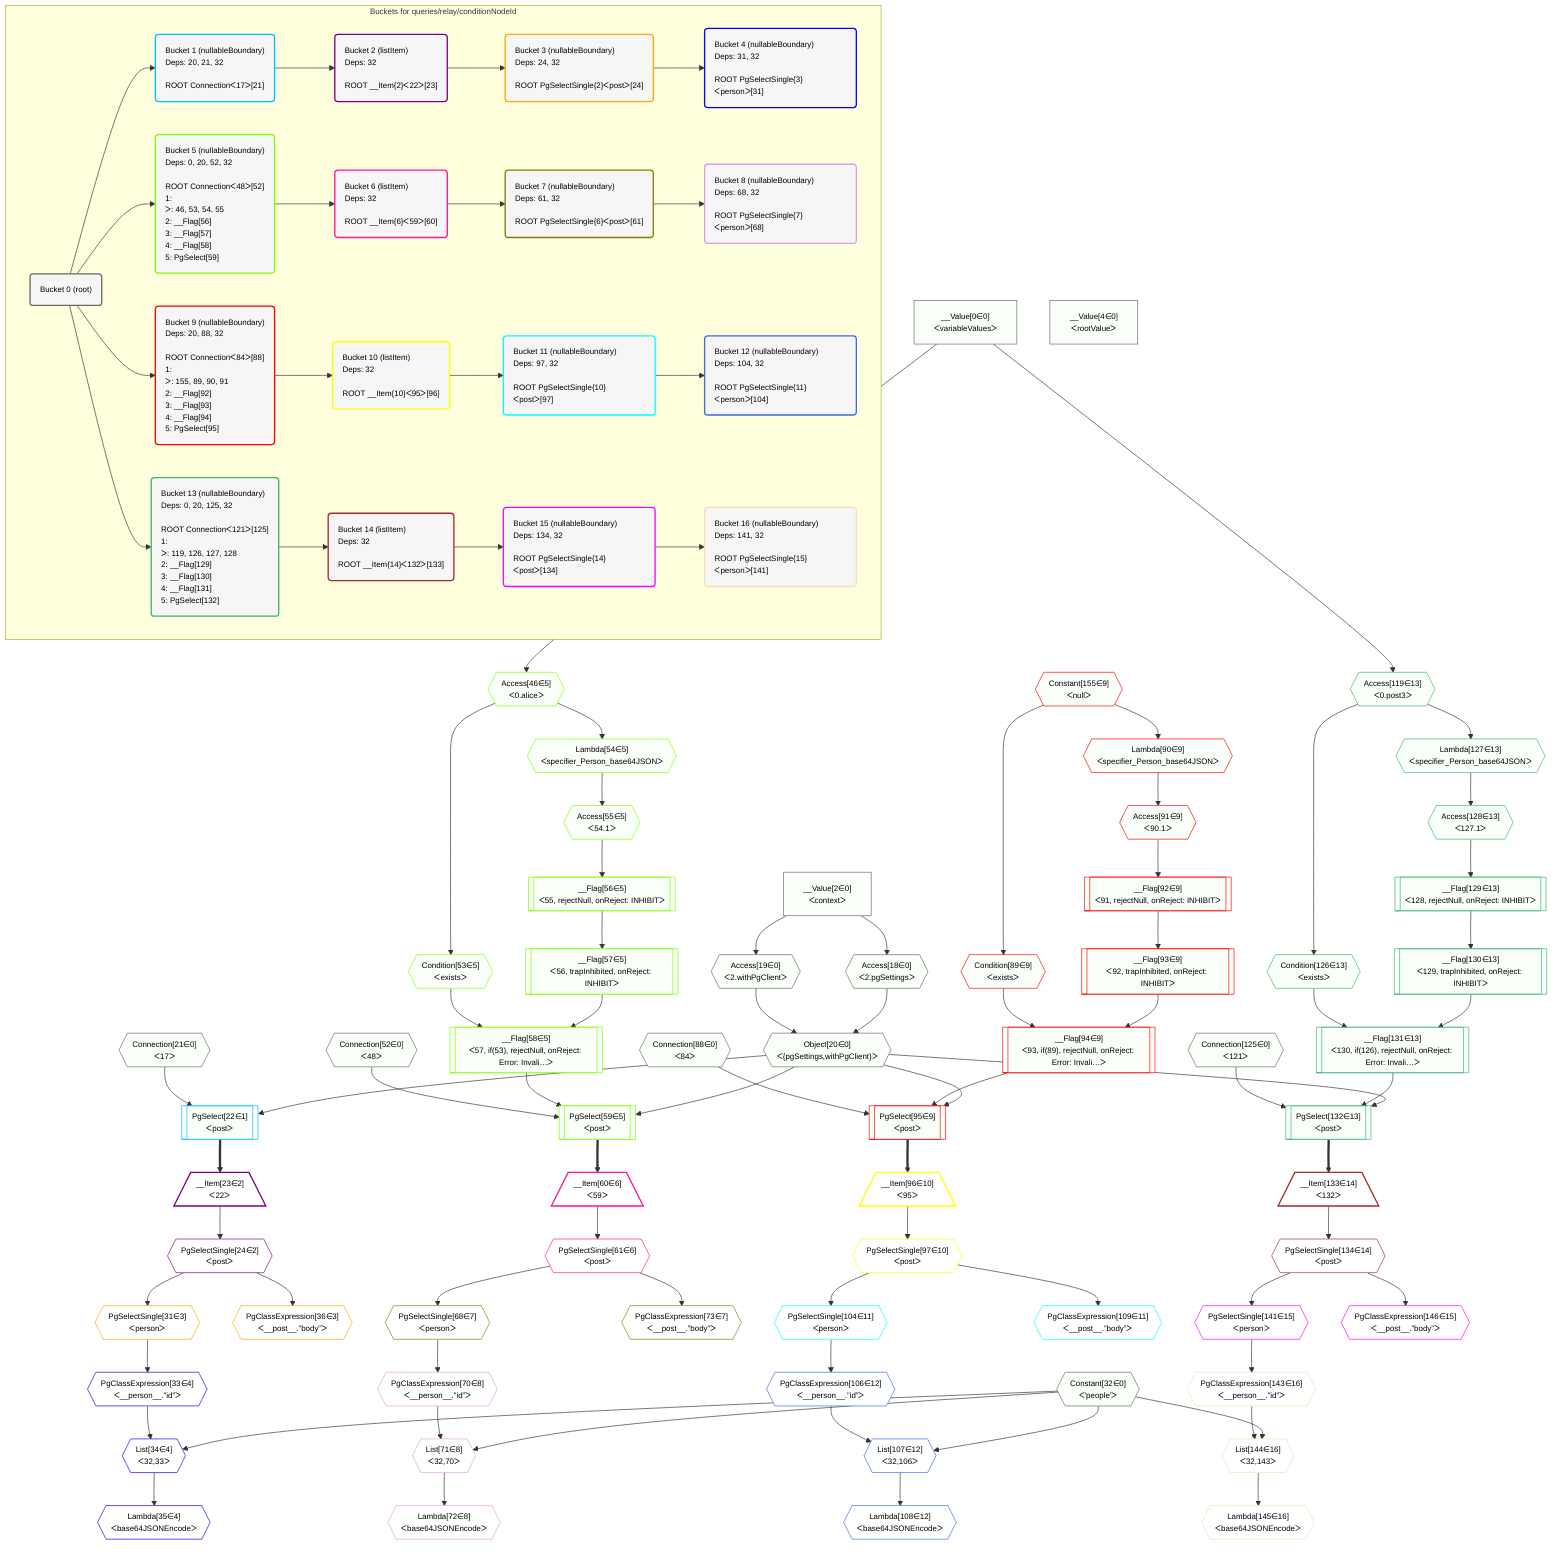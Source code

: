 %%{init: {'themeVariables': { 'fontSize': '12px'}}}%%
graph TD
    classDef path fill:#eee,stroke:#000,color:#000
    classDef plan fill:#fff,stroke-width:1px,color:#000
    classDef itemplan fill:#fff,stroke-width:2px,color:#000
    classDef unbatchedplan fill:#dff,stroke-width:1px,color:#000
    classDef sideeffectplan fill:#fcc,stroke-width:2px,color:#000
    classDef bucket fill:#f6f6f6,color:#000,stroke-width:2px,text-align:left


    %% plan dependencies
    Object20{{"Object[20∈0]<br />ᐸ{pgSettings,withPgClient}ᐳ"}}:::plan
    Access18{{"Access[18∈0]<br />ᐸ2.pgSettingsᐳ"}}:::plan
    Access19{{"Access[19∈0]<br />ᐸ2.withPgClientᐳ"}}:::plan
    Access18 & Access19 --> Object20
    __Value2["__Value[2∈0]<br />ᐸcontextᐳ"]:::plan
    __Value2 --> Access18
    __Value2 --> Access19
    __Value0["__Value[0∈0]<br />ᐸvariableValuesᐳ"]:::plan
    __Value4["__Value[4∈0]<br />ᐸrootValueᐳ"]:::plan
    Connection21{{"Connection[21∈0]<br />ᐸ17ᐳ"}}:::plan
    Constant32{{"Constant[32∈0]<br />ᐸ'people'ᐳ"}}:::plan
    Connection52{{"Connection[52∈0]<br />ᐸ48ᐳ"}}:::plan
    Connection88{{"Connection[88∈0]<br />ᐸ84ᐳ"}}:::plan
    Connection125{{"Connection[125∈0]<br />ᐸ121ᐳ"}}:::plan
    PgSelect22[["PgSelect[22∈1]<br />ᐸpostᐳ"]]:::plan
    Object20 & Connection21 --> PgSelect22
    __Item23[/"__Item[23∈2]<br />ᐸ22ᐳ"\]:::itemplan
    PgSelect22 ==> __Item23
    PgSelectSingle24{{"PgSelectSingle[24∈2]<br />ᐸpostᐳ"}}:::plan
    __Item23 --> PgSelectSingle24
    PgSelectSingle31{{"PgSelectSingle[31∈3]<br />ᐸpersonᐳ"}}:::plan
    PgSelectSingle24 --> PgSelectSingle31
    PgClassExpression36{{"PgClassExpression[36∈3]<br />ᐸ__post__.”body”ᐳ"}}:::plan
    PgSelectSingle24 --> PgClassExpression36
    List34{{"List[34∈4]<br />ᐸ32,33ᐳ"}}:::plan
    PgClassExpression33{{"PgClassExpression[33∈4]<br />ᐸ__person__.”id”ᐳ"}}:::plan
    Constant32 & PgClassExpression33 --> List34
    PgSelectSingle31 --> PgClassExpression33
    Lambda35{{"Lambda[35∈4]<br />ᐸbase64JSONEncodeᐳ"}}:::plan
    List34 --> Lambda35
    PgSelect59[["PgSelect[59∈5]<br />ᐸpostᐳ"]]:::plan
    __Flag58[["__Flag[58∈5]<br />ᐸ57, if(53), rejectNull, onReject: Error: Invali…ᐳ"]]:::plan
    Object20 & __Flag58 & Connection52 --> PgSelect59
    __Flag57[["__Flag[57∈5]<br />ᐸ56, trapInhibited, onReject: INHIBITᐳ"]]:::plan
    Condition53{{"Condition[53∈5]<br />ᐸexistsᐳ"}}:::plan
    __Flag57 & Condition53 --> __Flag58
    Access46{{"Access[46∈5]<br />ᐸ0.aliceᐳ"}}:::plan
    __Value0 --> Access46
    Access46 --> Condition53
    Lambda54{{"Lambda[54∈5]<br />ᐸspecifier_Person_base64JSONᐳ"}}:::plan
    Access46 --> Lambda54
    Access55{{"Access[55∈5]<br />ᐸ54.1ᐳ"}}:::plan
    Lambda54 --> Access55
    __Flag56[["__Flag[56∈5]<br />ᐸ55, rejectNull, onReject: INHIBITᐳ"]]:::plan
    Access55 --> __Flag56
    __Flag56 --> __Flag57
    __Item60[/"__Item[60∈6]<br />ᐸ59ᐳ"\]:::itemplan
    PgSelect59 ==> __Item60
    PgSelectSingle61{{"PgSelectSingle[61∈6]<br />ᐸpostᐳ"}}:::plan
    __Item60 --> PgSelectSingle61
    PgSelectSingle68{{"PgSelectSingle[68∈7]<br />ᐸpersonᐳ"}}:::plan
    PgSelectSingle61 --> PgSelectSingle68
    PgClassExpression73{{"PgClassExpression[73∈7]<br />ᐸ__post__.”body”ᐳ"}}:::plan
    PgSelectSingle61 --> PgClassExpression73
    List71{{"List[71∈8]<br />ᐸ32,70ᐳ"}}:::plan
    PgClassExpression70{{"PgClassExpression[70∈8]<br />ᐸ__person__.”id”ᐳ"}}:::plan
    Constant32 & PgClassExpression70 --> List71
    PgSelectSingle68 --> PgClassExpression70
    Lambda72{{"Lambda[72∈8]<br />ᐸbase64JSONEncodeᐳ"}}:::plan
    List71 --> Lambda72
    PgSelect95[["PgSelect[95∈9]<br />ᐸpostᐳ"]]:::plan
    __Flag94[["__Flag[94∈9]<br />ᐸ93, if(89), rejectNull, onReject: Error: Invali…ᐳ"]]:::plan
    Object20 & __Flag94 & Connection88 --> PgSelect95
    __Flag93[["__Flag[93∈9]<br />ᐸ92, trapInhibited, onReject: INHIBITᐳ"]]:::plan
    Condition89{{"Condition[89∈9]<br />ᐸexistsᐳ"}}:::plan
    __Flag93 & Condition89 --> __Flag94
    Constant155{{"Constant[155∈9]<br />ᐸnullᐳ"}}:::plan
    Constant155 --> Condition89
    Lambda90{{"Lambda[90∈9]<br />ᐸspecifier_Person_base64JSONᐳ"}}:::plan
    Constant155 --> Lambda90
    Access91{{"Access[91∈9]<br />ᐸ90.1ᐳ"}}:::plan
    Lambda90 --> Access91
    __Flag92[["__Flag[92∈9]<br />ᐸ91, rejectNull, onReject: INHIBITᐳ"]]:::plan
    Access91 --> __Flag92
    __Flag92 --> __Flag93
    __Item96[/"__Item[96∈10]<br />ᐸ95ᐳ"\]:::itemplan
    PgSelect95 ==> __Item96
    PgSelectSingle97{{"PgSelectSingle[97∈10]<br />ᐸpostᐳ"}}:::plan
    __Item96 --> PgSelectSingle97
    PgSelectSingle104{{"PgSelectSingle[104∈11]<br />ᐸpersonᐳ"}}:::plan
    PgSelectSingle97 --> PgSelectSingle104
    PgClassExpression109{{"PgClassExpression[109∈11]<br />ᐸ__post__.”body”ᐳ"}}:::plan
    PgSelectSingle97 --> PgClassExpression109
    List107{{"List[107∈12]<br />ᐸ32,106ᐳ"}}:::plan
    PgClassExpression106{{"PgClassExpression[106∈12]<br />ᐸ__person__.”id”ᐳ"}}:::plan
    Constant32 & PgClassExpression106 --> List107
    PgSelectSingle104 --> PgClassExpression106
    Lambda108{{"Lambda[108∈12]<br />ᐸbase64JSONEncodeᐳ"}}:::plan
    List107 --> Lambda108
    PgSelect132[["PgSelect[132∈13]<br />ᐸpostᐳ"]]:::plan
    __Flag131[["__Flag[131∈13]<br />ᐸ130, if(126), rejectNull, onReject: Error: Invali…ᐳ"]]:::plan
    Object20 & __Flag131 & Connection125 --> PgSelect132
    __Flag130[["__Flag[130∈13]<br />ᐸ129, trapInhibited, onReject: INHIBITᐳ"]]:::plan
    Condition126{{"Condition[126∈13]<br />ᐸexistsᐳ"}}:::plan
    __Flag130 & Condition126 --> __Flag131
    Access119{{"Access[119∈13]<br />ᐸ0.post3ᐳ"}}:::plan
    __Value0 --> Access119
    Access119 --> Condition126
    Lambda127{{"Lambda[127∈13]<br />ᐸspecifier_Person_base64JSONᐳ"}}:::plan
    Access119 --> Lambda127
    Access128{{"Access[128∈13]<br />ᐸ127.1ᐳ"}}:::plan
    Lambda127 --> Access128
    __Flag129[["__Flag[129∈13]<br />ᐸ128, rejectNull, onReject: INHIBITᐳ"]]:::plan
    Access128 --> __Flag129
    __Flag129 --> __Flag130
    __Item133[/"__Item[133∈14]<br />ᐸ132ᐳ"\]:::itemplan
    PgSelect132 ==> __Item133
    PgSelectSingle134{{"PgSelectSingle[134∈14]<br />ᐸpostᐳ"}}:::plan
    __Item133 --> PgSelectSingle134
    PgSelectSingle141{{"PgSelectSingle[141∈15]<br />ᐸpersonᐳ"}}:::plan
    PgSelectSingle134 --> PgSelectSingle141
    PgClassExpression146{{"PgClassExpression[146∈15]<br />ᐸ__post__.”body”ᐳ"}}:::plan
    PgSelectSingle134 --> PgClassExpression146
    List144{{"List[144∈16]<br />ᐸ32,143ᐳ"}}:::plan
    PgClassExpression143{{"PgClassExpression[143∈16]<br />ᐸ__person__.”id”ᐳ"}}:::plan
    Constant32 & PgClassExpression143 --> List144
    PgSelectSingle141 --> PgClassExpression143
    Lambda145{{"Lambda[145∈16]<br />ᐸbase64JSONEncodeᐳ"}}:::plan
    List144 --> Lambda145

    %% define steps

    subgraph "Buckets for queries/relay/conditionNodeId"
    Bucket0("Bucket 0 (root)"):::bucket
    classDef bucket0 stroke:#696969
    class Bucket0,__Value0,__Value2,__Value4,Access18,Access19,Object20,Connection21,Constant32,Connection52,Connection88,Connection125 bucket0
    Bucket1("Bucket 1 (nullableBoundary)<br />Deps: 20, 21, 32<br /><br />ROOT Connectionᐸ17ᐳ[21]"):::bucket
    classDef bucket1 stroke:#00bfff
    class Bucket1,PgSelect22 bucket1
    Bucket2("Bucket 2 (listItem)<br />Deps: 32<br /><br />ROOT __Item{2}ᐸ22ᐳ[23]"):::bucket
    classDef bucket2 stroke:#7f007f
    class Bucket2,__Item23,PgSelectSingle24 bucket2
    Bucket3("Bucket 3 (nullableBoundary)<br />Deps: 24, 32<br /><br />ROOT PgSelectSingle{2}ᐸpostᐳ[24]"):::bucket
    classDef bucket3 stroke:#ffa500
    class Bucket3,PgSelectSingle31,PgClassExpression36 bucket3
    Bucket4("Bucket 4 (nullableBoundary)<br />Deps: 31, 32<br /><br />ROOT PgSelectSingle{3}ᐸpersonᐳ[31]"):::bucket
    classDef bucket4 stroke:#0000ff
    class Bucket4,PgClassExpression33,List34,Lambda35 bucket4
    Bucket5("Bucket 5 (nullableBoundary)<br />Deps: 0, 20, 52, 32<br /><br />ROOT Connectionᐸ48ᐳ[52]<br />1: <br />ᐳ: 46, 53, 54, 55<br />2: __Flag[56]<br />3: __Flag[57]<br />4: __Flag[58]<br />5: PgSelect[59]"):::bucket
    classDef bucket5 stroke:#7fff00
    class Bucket5,Access46,Condition53,Lambda54,Access55,__Flag56,__Flag57,__Flag58,PgSelect59 bucket5
    Bucket6("Bucket 6 (listItem)<br />Deps: 32<br /><br />ROOT __Item{6}ᐸ59ᐳ[60]"):::bucket
    classDef bucket6 stroke:#ff1493
    class Bucket6,__Item60,PgSelectSingle61 bucket6
    Bucket7("Bucket 7 (nullableBoundary)<br />Deps: 61, 32<br /><br />ROOT PgSelectSingle{6}ᐸpostᐳ[61]"):::bucket
    classDef bucket7 stroke:#808000
    class Bucket7,PgSelectSingle68,PgClassExpression73 bucket7
    Bucket8("Bucket 8 (nullableBoundary)<br />Deps: 68, 32<br /><br />ROOT PgSelectSingle{7}ᐸpersonᐳ[68]"):::bucket
    classDef bucket8 stroke:#dda0dd
    class Bucket8,PgClassExpression70,List71,Lambda72 bucket8
    Bucket9("Bucket 9 (nullableBoundary)<br />Deps: 20, 88, 32<br /><br />ROOT Connectionᐸ84ᐳ[88]<br />1: <br />ᐳ: 155, 89, 90, 91<br />2: __Flag[92]<br />3: __Flag[93]<br />4: __Flag[94]<br />5: PgSelect[95]"):::bucket
    classDef bucket9 stroke:#ff0000
    class Bucket9,Condition89,Lambda90,Access91,__Flag92,__Flag93,__Flag94,PgSelect95,Constant155 bucket9
    Bucket10("Bucket 10 (listItem)<br />Deps: 32<br /><br />ROOT __Item{10}ᐸ95ᐳ[96]"):::bucket
    classDef bucket10 stroke:#ffff00
    class Bucket10,__Item96,PgSelectSingle97 bucket10
    Bucket11("Bucket 11 (nullableBoundary)<br />Deps: 97, 32<br /><br />ROOT PgSelectSingle{10}ᐸpostᐳ[97]"):::bucket
    classDef bucket11 stroke:#00ffff
    class Bucket11,PgSelectSingle104,PgClassExpression109 bucket11
    Bucket12("Bucket 12 (nullableBoundary)<br />Deps: 104, 32<br /><br />ROOT PgSelectSingle{11}ᐸpersonᐳ[104]"):::bucket
    classDef bucket12 stroke:#4169e1
    class Bucket12,PgClassExpression106,List107,Lambda108 bucket12
    Bucket13("Bucket 13 (nullableBoundary)<br />Deps: 0, 20, 125, 32<br /><br />ROOT Connectionᐸ121ᐳ[125]<br />1: <br />ᐳ: 119, 126, 127, 128<br />2: __Flag[129]<br />3: __Flag[130]<br />4: __Flag[131]<br />5: PgSelect[132]"):::bucket
    classDef bucket13 stroke:#3cb371
    class Bucket13,Access119,Condition126,Lambda127,Access128,__Flag129,__Flag130,__Flag131,PgSelect132 bucket13
    Bucket14("Bucket 14 (listItem)<br />Deps: 32<br /><br />ROOT __Item{14}ᐸ132ᐳ[133]"):::bucket
    classDef bucket14 stroke:#a52a2a
    class Bucket14,__Item133,PgSelectSingle134 bucket14
    Bucket15("Bucket 15 (nullableBoundary)<br />Deps: 134, 32<br /><br />ROOT PgSelectSingle{14}ᐸpostᐳ[134]"):::bucket
    classDef bucket15 stroke:#ff00ff
    class Bucket15,PgSelectSingle141,PgClassExpression146 bucket15
    Bucket16("Bucket 16 (nullableBoundary)<br />Deps: 141, 32<br /><br />ROOT PgSelectSingle{15}ᐸpersonᐳ[141]"):::bucket
    classDef bucket16 stroke:#f5deb3
    class Bucket16,PgClassExpression143,List144,Lambda145 bucket16
    Bucket0 --> Bucket1 & Bucket5 & Bucket9 & Bucket13
    Bucket1 --> Bucket2
    Bucket2 --> Bucket3
    Bucket3 --> Bucket4
    Bucket5 --> Bucket6
    Bucket6 --> Bucket7
    Bucket7 --> Bucket8
    Bucket9 --> Bucket10
    Bucket10 --> Bucket11
    Bucket11 --> Bucket12
    Bucket13 --> Bucket14
    Bucket14 --> Bucket15
    Bucket15 --> Bucket16
    classDef unary fill:#fafffa,borderWidth:8px
    class Object20,Access18,Access19,__Value0,__Value2,__Value4,Connection21,Constant32,Connection52,Connection88,Connection125,PgSelect22,PgSelect59,__Flag58,Access46,Condition53,Lambda54,Access55,__Flag56,__Flag57,PgSelect95,__Flag94,Condition89,Lambda90,Access91,__Flag92,__Flag93,Constant155,PgSelect132,__Flag131,Access119,Condition126,Lambda127,Access128,__Flag129,__Flag130 unary
    end
